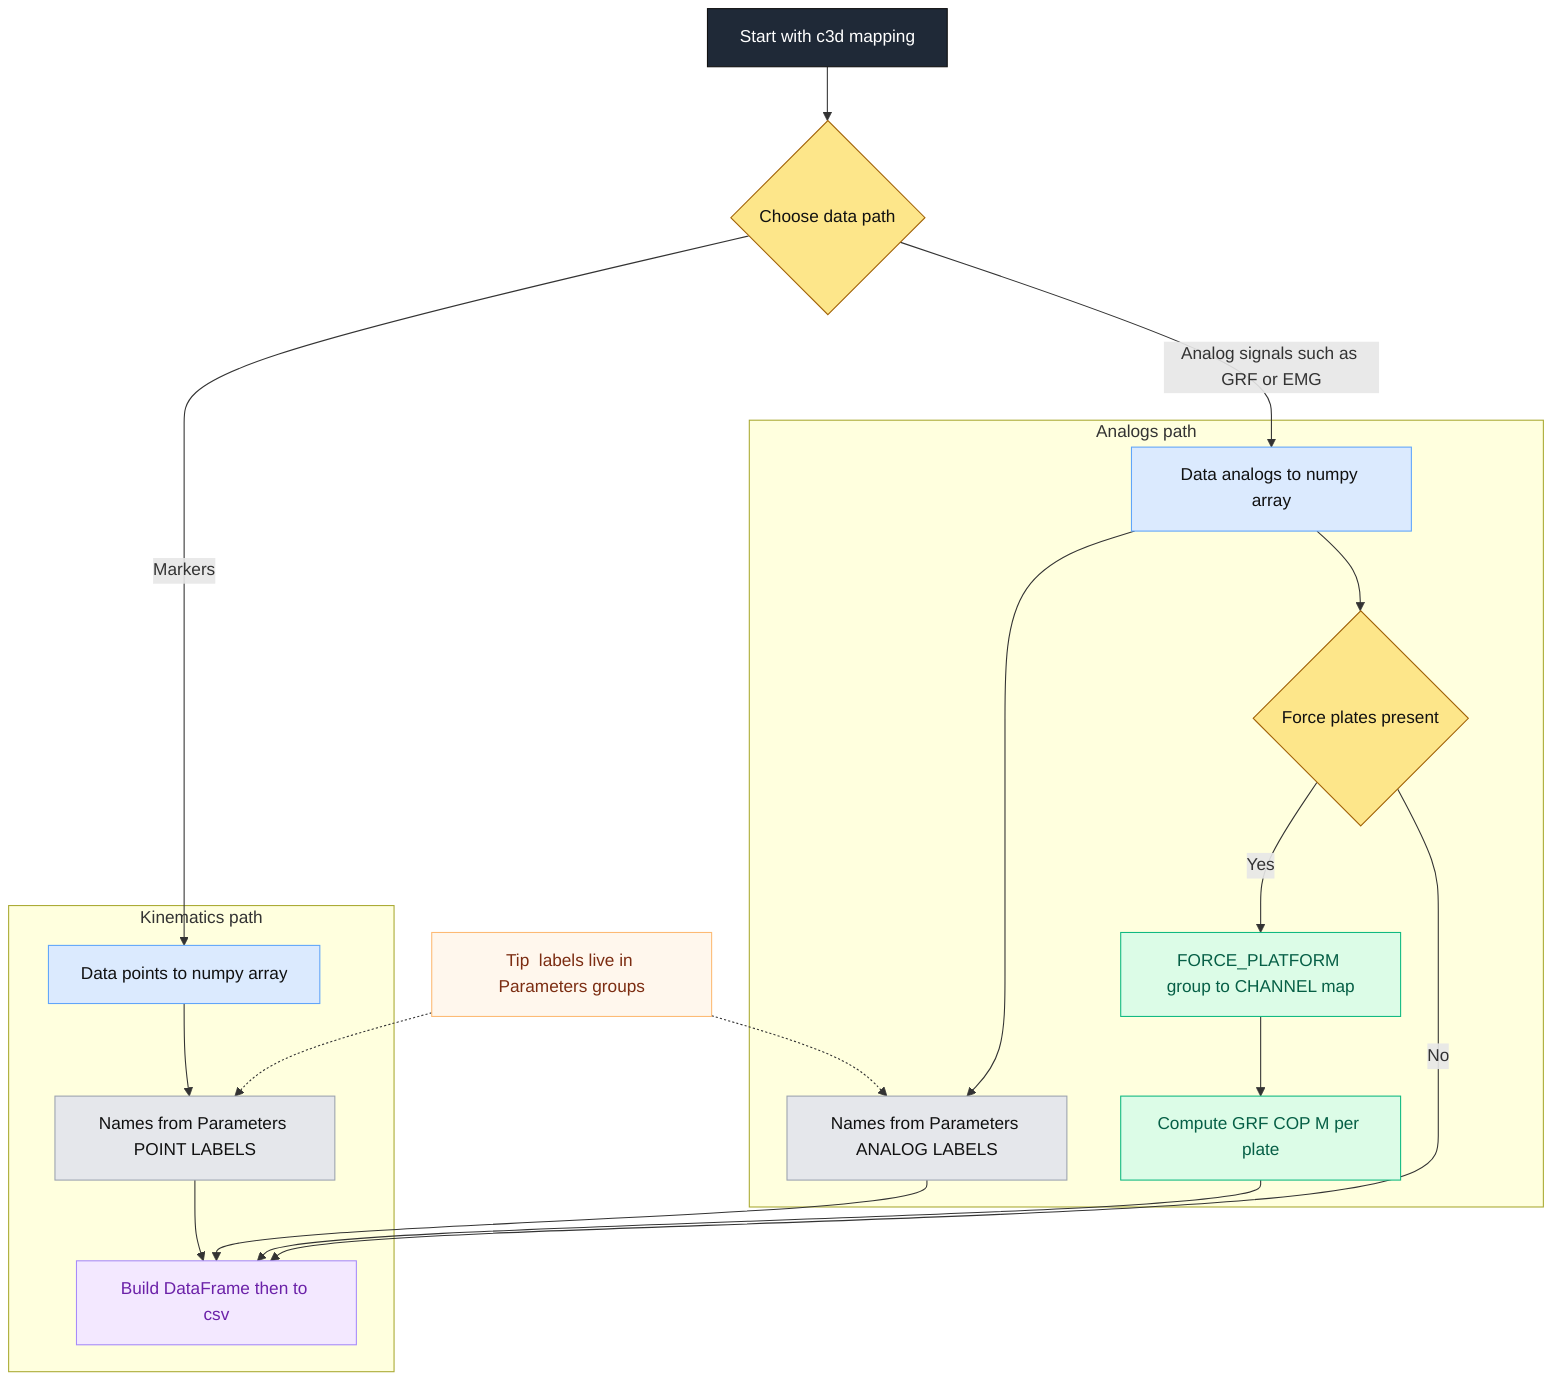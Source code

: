flowchart TD
  classDef start fill:#1f2937,color:#fff,stroke:#111,stroke-width:1px
  classDef decision fill:#fde68a,color:#111,stroke:#a16207,stroke-width:1px
  classDef step fill:#e5e7eb,color:#111,stroke:#9ca3af,stroke-width:1px
  classDef data fill:#dbeafe,color:#111,stroke:#60a5fa,stroke-width:1px
  classDef plate fill:#dcfce7,color:#065f46,stroke:#10b981,stroke-width:1px
  classDef out fill:#f3e8ff,color:#6b21a8,stroke:#a78bfa,stroke-width:1px
  classDef hint fill:#fff7ed,color:#7c2d12,stroke:#fdba74,stroke-width:1px

  A[Start with c3d mapping]:::start --> B{Choose data path}:::decision

  subgraph Kinematics path
    direction TB
    C[Data points to numpy array]:::data --> E[Names from Parameters POINT LABELS]:::step
    E --> G[Build DataFrame then to csv]:::out
  end

  subgraph Analogs path
    direction TB
    D[Data analogs to numpy array]:::data --> F[Names from Parameters ANALOG LABELS]:::step
    F --> G
    D --> H{Force plates present}:::decision
    H -->|Yes| I[FORCE_PLATFORM group to CHANNEL map]:::plate --> J[Compute GRF COP M per plate]:::plate --> G
    H -->|No| G
  end

  B -->|Markers| C
  B -->|Analog signals such as GRF or EMG| D

  L[Tip  labels live in Parameters groups]:::hint -.-> E
  L -.-> F